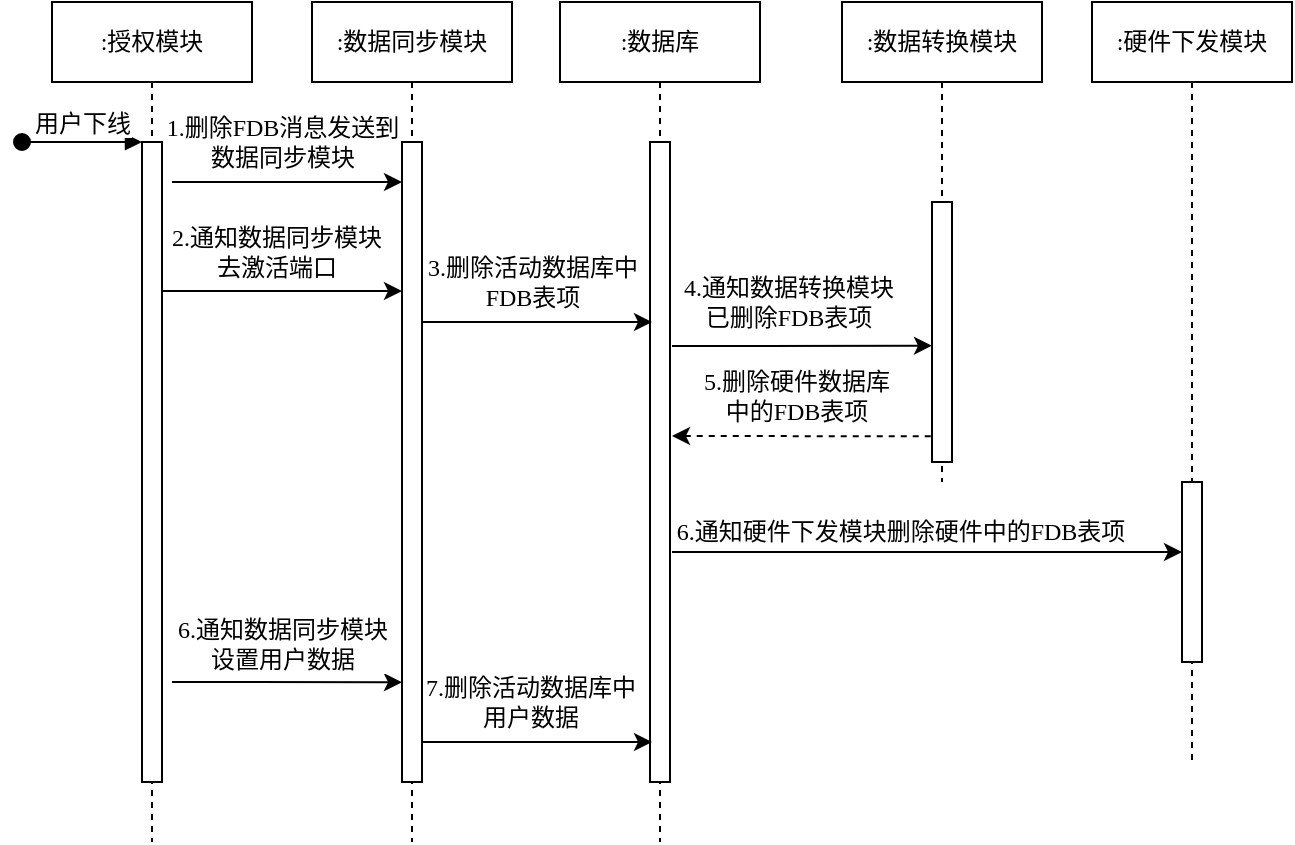 <mxfile version="22.0.4" type="github">
  <diagram name="第 1 页" id="w1ty5ll6zhFCr-Bdm9dE">
    <mxGraphModel dx="1022" dy="686" grid="1" gridSize="10" guides="1" tooltips="1" connect="1" arrows="1" fold="1" page="1" pageScale="1" pageWidth="827" pageHeight="1169" math="0" shadow="0">
      <root>
        <mxCell id="0" />
        <mxCell id="1" parent="0" />
        <mxCell id="1krqHonE8LpaEr5OU90a-1" value=":授权模块" style="shape=umlLifeline;perimeter=lifelinePerimeter;whiteSpace=wrap;html=1;container=0;dropTarget=0;collapsible=0;recursiveResize=0;outlineConnect=0;portConstraint=eastwest;newEdgeStyle={&quot;edgeStyle&quot;:&quot;elbowEdgeStyle&quot;,&quot;elbow&quot;:&quot;vertical&quot;,&quot;curved&quot;:0,&quot;rounded&quot;:0};fontFamily=宋体;" parent="1" vertex="1">
          <mxGeometry x="60" y="110" width="100" height="420" as="geometry" />
        </mxCell>
        <mxCell id="1krqHonE8LpaEr5OU90a-2" value="" style="html=1;points=[];perimeter=orthogonalPerimeter;outlineConnect=0;targetShapes=umlLifeline;portConstraint=eastwest;newEdgeStyle={&quot;edgeStyle&quot;:&quot;elbowEdgeStyle&quot;,&quot;elbow&quot;:&quot;vertical&quot;,&quot;curved&quot;:0,&quot;rounded&quot;:0};fontFamily=宋体;" parent="1krqHonE8LpaEr5OU90a-1" vertex="1">
          <mxGeometry x="45" y="70" width="10" height="320" as="geometry" />
        </mxCell>
        <mxCell id="1krqHonE8LpaEr5OU90a-3" value="用户下线" style="html=1;verticalAlign=bottom;startArrow=oval;endArrow=block;startSize=8;edgeStyle=elbowEdgeStyle;elbow=vertical;curved=0;rounded=0;fontFamily=宋体;fontSize=12;" parent="1krqHonE8LpaEr5OU90a-1" target="1krqHonE8LpaEr5OU90a-2" edge="1">
          <mxGeometry relative="1" as="geometry">
            <mxPoint x="-15" y="70" as="sourcePoint" />
          </mxGeometry>
        </mxCell>
        <mxCell id="1krqHonE8LpaEr5OU90a-4" value=":数据同步模块" style="shape=umlLifeline;perimeter=lifelinePerimeter;whiteSpace=wrap;html=1;container=0;dropTarget=0;collapsible=0;recursiveResize=0;outlineConnect=0;portConstraint=eastwest;newEdgeStyle={&quot;edgeStyle&quot;:&quot;elbowEdgeStyle&quot;,&quot;elbow&quot;:&quot;vertical&quot;,&quot;curved&quot;:0,&quot;rounded&quot;:0};fontFamily=宋体;" parent="1" vertex="1">
          <mxGeometry x="190" y="110" width="100" height="420" as="geometry" />
        </mxCell>
        <mxCell id="1krqHonE8LpaEr5OU90a-5" value="" style="html=1;points=[];perimeter=orthogonalPerimeter;outlineConnect=0;targetShapes=umlLifeline;portConstraint=eastwest;newEdgeStyle={&quot;edgeStyle&quot;:&quot;elbowEdgeStyle&quot;,&quot;elbow&quot;:&quot;vertical&quot;,&quot;curved&quot;:0,&quot;rounded&quot;:0};fontFamily=宋体;" parent="1krqHonE8LpaEr5OU90a-4" vertex="1">
          <mxGeometry x="45" y="70" width="10" height="320" as="geometry" />
        </mxCell>
        <mxCell id="1krqHonE8LpaEr5OU90a-6" value=":数据库" style="shape=umlLifeline;perimeter=lifelinePerimeter;whiteSpace=wrap;html=1;container=0;dropTarget=0;collapsible=0;recursiveResize=0;outlineConnect=0;portConstraint=eastwest;newEdgeStyle={&quot;edgeStyle&quot;:&quot;elbowEdgeStyle&quot;,&quot;elbow&quot;:&quot;vertical&quot;,&quot;curved&quot;:0,&quot;rounded&quot;:0};fontFamily=宋体;" parent="1" vertex="1">
          <mxGeometry x="314" y="110" width="100" height="420" as="geometry" />
        </mxCell>
        <mxCell id="1krqHonE8LpaEr5OU90a-7" value="" style="html=1;points=[];perimeter=orthogonalPerimeter;outlineConnect=0;targetShapes=umlLifeline;portConstraint=eastwest;newEdgeStyle={&quot;edgeStyle&quot;:&quot;elbowEdgeStyle&quot;,&quot;elbow&quot;:&quot;vertical&quot;,&quot;curved&quot;:0,&quot;rounded&quot;:0};fontFamily=宋体;" parent="1krqHonE8LpaEr5OU90a-6" vertex="1">
          <mxGeometry x="45" y="70" width="10" height="320" as="geometry" />
        </mxCell>
        <mxCell id="1krqHonE8LpaEr5OU90a-8" value=":数据转换模块" style="shape=umlLifeline;perimeter=lifelinePerimeter;whiteSpace=wrap;html=1;container=0;dropTarget=0;collapsible=0;recursiveResize=0;outlineConnect=0;portConstraint=eastwest;newEdgeStyle={&quot;edgeStyle&quot;:&quot;elbowEdgeStyle&quot;,&quot;elbow&quot;:&quot;vertical&quot;,&quot;curved&quot;:0,&quot;rounded&quot;:0};fontFamily=宋体;" parent="1" vertex="1">
          <mxGeometry x="455" y="110" width="100" height="240" as="geometry" />
        </mxCell>
        <mxCell id="1krqHonE8LpaEr5OU90a-9" value="" style="html=1;points=[];perimeter=orthogonalPerimeter;outlineConnect=0;targetShapes=umlLifeline;portConstraint=eastwest;newEdgeStyle={&quot;edgeStyle&quot;:&quot;elbowEdgeStyle&quot;,&quot;elbow&quot;:&quot;vertical&quot;,&quot;curved&quot;:0,&quot;rounded&quot;:0};fontFamily=宋体;" parent="1krqHonE8LpaEr5OU90a-8" vertex="1">
          <mxGeometry x="45" y="100" width="10" height="130" as="geometry" />
        </mxCell>
        <mxCell id="1krqHonE8LpaEr5OU90a-10" value=":硬件下发模块" style="shape=umlLifeline;perimeter=lifelinePerimeter;whiteSpace=wrap;html=1;container=0;dropTarget=0;collapsible=0;recursiveResize=0;outlineConnect=0;portConstraint=eastwest;newEdgeStyle={&quot;edgeStyle&quot;:&quot;elbowEdgeStyle&quot;,&quot;elbow&quot;:&quot;vertical&quot;,&quot;curved&quot;:0,&quot;rounded&quot;:0};fontFamily=宋体;" parent="1" vertex="1">
          <mxGeometry x="580" y="110" width="100" height="380" as="geometry" />
        </mxCell>
        <mxCell id="1krqHonE8LpaEr5OU90a-11" value="" style="html=1;points=[];perimeter=orthogonalPerimeter;outlineConnect=0;targetShapes=umlLifeline;portConstraint=eastwest;newEdgeStyle={&quot;edgeStyle&quot;:&quot;elbowEdgeStyle&quot;,&quot;elbow&quot;:&quot;vertical&quot;,&quot;curved&quot;:0,&quot;rounded&quot;:0};fontFamily=宋体;" parent="1krqHonE8LpaEr5OU90a-10" vertex="1">
          <mxGeometry x="45" y="240" width="10" height="90" as="geometry" />
        </mxCell>
        <mxCell id="1krqHonE8LpaEr5OU90a-12" value="" style="endArrow=classic;html=1;rounded=0;fontFamily=宋体;" parent="1" edge="1">
          <mxGeometry width="50" height="50" relative="1" as="geometry">
            <mxPoint x="120" y="200" as="sourcePoint" />
            <mxPoint x="235" y="200" as="targetPoint" />
          </mxGeometry>
        </mxCell>
        <mxCell id="1krqHonE8LpaEr5OU90a-13" value="1.删除FDB消息发送到&lt;br style=&quot;font-size: 12px;&quot;&gt;数据同步模块" style="edgeLabel;html=1;align=center;verticalAlign=middle;resizable=0;points=[];fontFamily=宋体;fontSize=12;" parent="1krqHonE8LpaEr5OU90a-12" vertex="1" connectable="0">
          <mxGeometry x="-0.148" relative="1" as="geometry">
            <mxPoint x="6" y="-20" as="offset" />
          </mxGeometry>
        </mxCell>
        <mxCell id="1krqHonE8LpaEr5OU90a-14" value="" style="endArrow=classic;html=1;rounded=0;fontFamily=宋体;" parent="1" edge="1">
          <mxGeometry width="50" height="50" relative="1" as="geometry">
            <mxPoint x="245" y="270" as="sourcePoint" />
            <mxPoint x="360" y="270" as="targetPoint" />
          </mxGeometry>
        </mxCell>
        <mxCell id="1krqHonE8LpaEr5OU90a-15" value="3.删除活动数据库中&lt;br style=&quot;font-size: 12px;&quot;&gt;FDB表项" style="edgeLabel;html=1;align=center;verticalAlign=middle;resizable=0;points=[];fontFamily=宋体;fontSize=12;" parent="1krqHonE8LpaEr5OU90a-14" vertex="1" connectable="0">
          <mxGeometry x="-0.148" relative="1" as="geometry">
            <mxPoint x="6" y="-20" as="offset" />
          </mxGeometry>
        </mxCell>
        <mxCell id="1krqHonE8LpaEr5OU90a-16" value="" style="endArrow=none;html=1;rounded=0;endFill=0;startArrow=classic;startFill=1;dashed=1;fontFamily=宋体;" parent="1" edge="1">
          <mxGeometry width="50" height="50" relative="1" as="geometry">
            <mxPoint x="370" y="327" as="sourcePoint" />
            <mxPoint x="500" y="327.14" as="targetPoint" />
          </mxGeometry>
        </mxCell>
        <mxCell id="1krqHonE8LpaEr5OU90a-17" value="5.删除硬件数据库&lt;br style=&quot;font-size: 12px;&quot;&gt;中的FDB表项" style="edgeLabel;html=1;align=center;verticalAlign=middle;resizable=0;points=[];fontFamily=宋体;fontSize=12;" parent="1krqHonE8LpaEr5OU90a-16" vertex="1" connectable="0">
          <mxGeometry x="-0.148" relative="1" as="geometry">
            <mxPoint x="6" y="-20" as="offset" />
          </mxGeometry>
        </mxCell>
        <mxCell id="1krqHonE8LpaEr5OU90a-18" value="" style="endArrow=classic;html=1;rounded=0;fontFamily=宋体;" parent="1" edge="1">
          <mxGeometry width="50" height="50" relative="1" as="geometry">
            <mxPoint x="370" y="282" as="sourcePoint" />
            <mxPoint x="500" y="281.85" as="targetPoint" />
          </mxGeometry>
        </mxCell>
        <mxCell id="1krqHonE8LpaEr5OU90a-19" value="4.通知数据转换模块&lt;br style=&quot;font-size: 12px;&quot;&gt;已删除FDB表项" style="edgeLabel;html=1;align=center;verticalAlign=middle;resizable=0;points=[];fontFamily=宋体;fontSize=12;" parent="1krqHonE8LpaEr5OU90a-18" vertex="1" connectable="0">
          <mxGeometry x="-0.107" y="10" relative="1" as="geometry">
            <mxPoint y="-12" as="offset" />
          </mxGeometry>
        </mxCell>
        <mxCell id="1krqHonE8LpaEr5OU90a-20" value="" style="endArrow=classic;html=1;rounded=0;fontFamily=宋体;" parent="1" target="1krqHonE8LpaEr5OU90a-11" edge="1">
          <mxGeometry width="50" height="50" relative="1" as="geometry">
            <mxPoint x="370" y="385" as="sourcePoint" />
            <mxPoint x="675" y="385" as="targetPoint" />
          </mxGeometry>
        </mxCell>
        <mxCell id="1krqHonE8LpaEr5OU90a-21" value="6.通知硬件下发模块删除硬件中的FDB表项" style="edgeLabel;html=1;align=center;verticalAlign=middle;resizable=0;points=[];fontFamily=宋体;fontSize=12;" parent="1krqHonE8LpaEr5OU90a-20" vertex="1" connectable="0">
          <mxGeometry x="-0.148" relative="1" as="geometry">
            <mxPoint x="5" y="-10" as="offset" />
          </mxGeometry>
        </mxCell>
        <mxCell id="1krqHonE8LpaEr5OU90a-22" value="" style="endArrow=classic;html=1;rounded=0;fontFamily=宋体;" parent="1" edge="1">
          <mxGeometry width="50" height="50" relative="1" as="geometry">
            <mxPoint x="120" y="450" as="sourcePoint" />
            <mxPoint x="235" y="450.17" as="targetPoint" />
          </mxGeometry>
        </mxCell>
        <mxCell id="1krqHonE8LpaEr5OU90a-23" value="6.通知数据同步模块&lt;br style=&quot;font-size: 12px;&quot;&gt;设置用户数据" style="edgeLabel;html=1;align=center;verticalAlign=middle;resizable=0;points=[];fontFamily=宋体;fontSize=12;" parent="1krqHonE8LpaEr5OU90a-22" vertex="1" connectable="0">
          <mxGeometry x="-0.148" relative="1" as="geometry">
            <mxPoint x="6" y="-19" as="offset" />
          </mxGeometry>
        </mxCell>
        <mxCell id="1krqHonE8LpaEr5OU90a-24" value="" style="endArrow=classic;html=1;rounded=0;fontFamily=宋体;" parent="1" edge="1">
          <mxGeometry width="50" height="50" relative="1" as="geometry">
            <mxPoint x="245" y="480" as="sourcePoint" />
            <mxPoint x="360" y="480" as="targetPoint" />
          </mxGeometry>
        </mxCell>
        <mxCell id="1krqHonE8LpaEr5OU90a-25" value="7.删除活动数据库中&lt;br style=&quot;font-size: 12px;&quot;&gt;用户数据" style="edgeLabel;html=1;align=center;verticalAlign=middle;resizable=0;points=[];fontFamily=宋体;fontSize=12;" parent="1krqHonE8LpaEr5OU90a-24" vertex="1" connectable="0">
          <mxGeometry x="-0.148" relative="1" as="geometry">
            <mxPoint x="5" y="-20" as="offset" />
          </mxGeometry>
        </mxCell>
        <mxCell id="1krqHonE8LpaEr5OU90a-26" value="" style="endArrow=classic;html=1;rounded=0;fontFamily=宋体;" parent="1" edge="1" source="1krqHonE8LpaEr5OU90a-2">
          <mxGeometry width="50" height="50" relative="1" as="geometry">
            <mxPoint x="130" y="255" as="sourcePoint" />
            <mxPoint x="235" y="254.5" as="targetPoint" />
          </mxGeometry>
        </mxCell>
        <mxCell id="1krqHonE8LpaEr5OU90a-27" value="2.通知数据同步模块&lt;br style=&quot;font-size: 12px;&quot;&gt;去激活端口" style="edgeLabel;html=1;align=center;verticalAlign=middle;resizable=0;points=[];fontFamily=宋体;fontSize=12;" parent="1krqHonE8LpaEr5OU90a-26" vertex="1" connectable="0">
          <mxGeometry x="-0.148" relative="1" as="geometry">
            <mxPoint x="6" y="-20" as="offset" />
          </mxGeometry>
        </mxCell>
      </root>
    </mxGraphModel>
  </diagram>
</mxfile>
